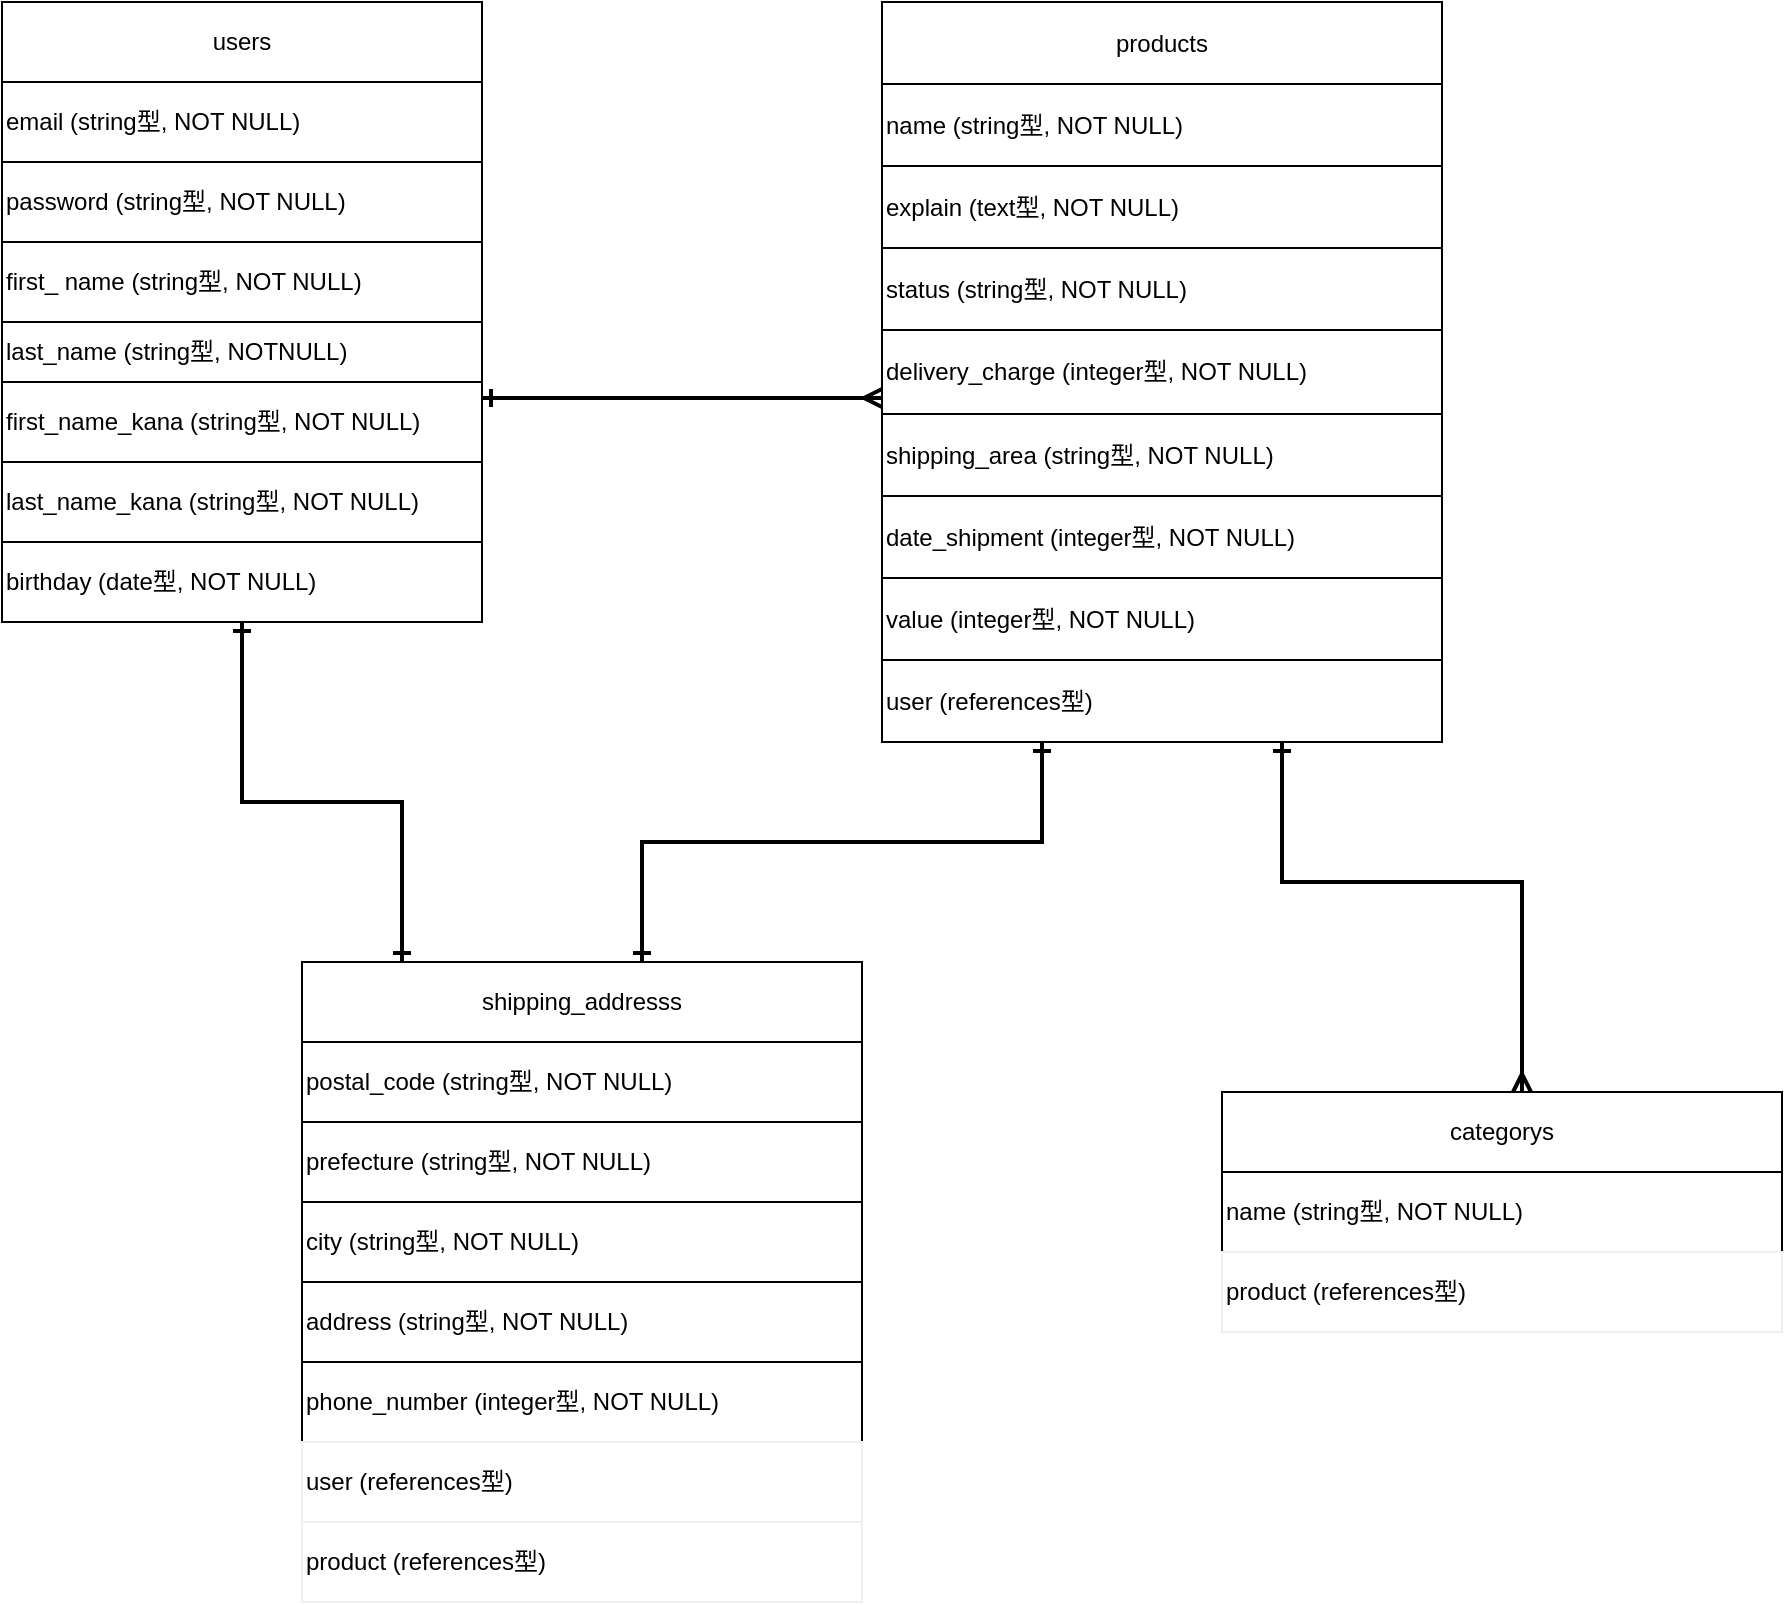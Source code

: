 <mxfile>
    <diagram id="JvZSe9SX6DZq3oTLHzbs" name="ページ1">
        <mxGraphModel dx="1823" dy="900" grid="1" gridSize="10" guides="1" tooltips="1" connect="1" arrows="1" fold="1" page="1" pageScale="1" pageWidth="827" pageHeight="1169" math="0" shadow="0">
            <root>
                <mxCell id="0"/>
                <mxCell id="1" parent="0"/>
                <mxCell id="80" value="" style="shape=table;html=1;whiteSpace=wrap;startSize=0;container=1;collapsible=0;childLayout=tableLayout;align=left;" vertex="1" parent="1">
                    <mxGeometry x="40" y="40" width="240" height="310" as="geometry"/>
                </mxCell>
                <mxCell id="81" value="" style="shape=partialRectangle;html=1;whiteSpace=wrap;collapsible=0;dropTarget=0;pointerEvents=0;fillColor=none;top=0;left=0;bottom=0;right=0;points=[[0,0.5],[1,0.5]];portConstraint=eastwest;align=left;" vertex="1" parent="80">
                    <mxGeometry width="240" height="40" as="geometry"/>
                </mxCell>
                <mxCell id="82" value="users" style="shape=partialRectangle;html=1;whiteSpace=wrap;connectable=0;overflow=hidden;fillColor=none;top=0;left=0;bottom=0;right=0;align=center;" vertex="1" parent="81">
                    <mxGeometry width="240" height="40" as="geometry"/>
                </mxCell>
                <mxCell id="83" value="" style="shape=partialRectangle;html=1;whiteSpace=wrap;collapsible=0;dropTarget=0;pointerEvents=0;fillColor=none;top=0;left=0;bottom=0;right=0;points=[[0,0.5],[1,0.5]];portConstraint=eastwest;align=left;" vertex="1" parent="80">
                    <mxGeometry y="40" width="240" height="40" as="geometry"/>
                </mxCell>
                <mxCell id="84" value="email (string型, NOT NULL)" style="shape=partialRectangle;html=1;whiteSpace=wrap;connectable=0;overflow=hidden;fillColor=none;top=0;left=0;bottom=0;right=0;align=left;" vertex="1" parent="83">
                    <mxGeometry width="240" height="40" as="geometry"/>
                </mxCell>
                <mxCell id="85" value="" style="shape=partialRectangle;html=1;whiteSpace=wrap;collapsible=0;dropTarget=0;pointerEvents=0;fillColor=none;top=0;left=0;bottom=0;right=0;points=[[0,0.5],[1,0.5]];portConstraint=eastwest;align=left;" vertex="1" parent="80">
                    <mxGeometry y="80" width="240" height="40" as="geometry"/>
                </mxCell>
                <mxCell id="86" value="password (string型, NOT NULL)" style="shape=partialRectangle;html=1;whiteSpace=wrap;connectable=0;overflow=hidden;fillColor=none;top=0;left=0;bottom=0;right=0;align=left;" vertex="1" parent="85">
                    <mxGeometry width="240" height="40" as="geometry"/>
                </mxCell>
                <mxCell id="87" value="" style="shape=partialRectangle;html=1;whiteSpace=wrap;collapsible=0;dropTarget=0;pointerEvents=0;fillColor=none;top=0;left=0;bottom=0;right=0;points=[[0,0.5],[1,0.5]];portConstraint=eastwest;align=left;" vertex="1" parent="80">
                    <mxGeometry y="120" width="240" height="40" as="geometry"/>
                </mxCell>
                <mxCell id="88" value="first_ name (string型, NOT NULL)" style="shape=partialRectangle;html=1;whiteSpace=wrap;connectable=0;overflow=hidden;fillColor=none;top=0;left=0;bottom=0;right=0;align=left;" vertex="1" parent="87">
                    <mxGeometry width="240" height="40" as="geometry"/>
                </mxCell>
                <mxCell id="89" value="" style="shape=partialRectangle;html=1;whiteSpace=wrap;collapsible=0;dropTarget=0;pointerEvents=0;fillColor=none;top=0;left=0;bottom=0;right=0;points=[[0,0.5],[1,0.5]];portConstraint=eastwest;align=left;" vertex="1" parent="80">
                    <mxGeometry y="160" width="240" height="30" as="geometry"/>
                </mxCell>
                <mxCell id="90" value="last_name (string型, NOTNULL)" style="shape=partialRectangle;html=1;whiteSpace=wrap;connectable=0;overflow=hidden;fillColor=none;top=0;left=0;bottom=0;right=0;align=left;" vertex="1" parent="89">
                    <mxGeometry width="240" height="30" as="geometry"/>
                </mxCell>
                <mxCell id="91" value="" style="shape=partialRectangle;html=1;whiteSpace=wrap;collapsible=0;dropTarget=0;pointerEvents=0;fillColor=none;top=0;left=0;bottom=0;right=0;points=[[0,0.5],[1,0.5]];portConstraint=eastwest;align=left;" vertex="1" parent="80">
                    <mxGeometry y="190" width="240" height="40" as="geometry"/>
                </mxCell>
                <mxCell id="92" value="first_name_kana (string型, NOT NULL)" style="shape=partialRectangle;html=1;whiteSpace=wrap;connectable=0;overflow=hidden;fillColor=none;top=0;left=0;bottom=0;right=0;align=left;" vertex="1" parent="91">
                    <mxGeometry width="240" height="40" as="geometry"/>
                </mxCell>
                <mxCell id="93" value="" style="shape=partialRectangle;html=1;whiteSpace=wrap;collapsible=0;dropTarget=0;pointerEvents=0;fillColor=none;top=0;left=0;bottom=0;right=0;points=[[0,0.5],[1,0.5]];portConstraint=eastwest;align=left;" vertex="1" parent="80">
                    <mxGeometry y="230" width="240" height="40" as="geometry"/>
                </mxCell>
                <mxCell id="94" value="last_name_kana (string型, NOT NULL)" style="shape=partialRectangle;html=1;whiteSpace=wrap;connectable=0;overflow=hidden;fillColor=none;top=0;left=0;bottom=0;right=0;align=left;" vertex="1" parent="93">
                    <mxGeometry width="240" height="40" as="geometry"/>
                </mxCell>
                <mxCell id="95" value="" style="shape=partialRectangle;html=1;whiteSpace=wrap;collapsible=0;dropTarget=0;pointerEvents=0;fillColor=none;top=0;left=0;bottom=0;right=0;points=[[0,0.5],[1,0.5]];portConstraint=eastwest;align=left;" vertex="1" parent="80">
                    <mxGeometry y="270" width="240" height="40" as="geometry"/>
                </mxCell>
                <mxCell id="96" value="birthday (date型, NOT NULL)" style="shape=partialRectangle;html=1;whiteSpace=wrap;connectable=0;overflow=hidden;fillColor=none;top=0;left=0;bottom=0;right=0;align=left;" vertex="1" parent="95">
                    <mxGeometry width="240" height="40" as="geometry"/>
                </mxCell>
                <mxCell id="112" value="" style="shape=table;html=1;whiteSpace=wrap;startSize=0;container=1;collapsible=0;childLayout=tableLayout;" vertex="1" parent="1">
                    <mxGeometry x="480" y="40" width="280" height="370" as="geometry"/>
                </mxCell>
                <mxCell id="113" value="" style="shape=partialRectangle;html=1;whiteSpace=wrap;collapsible=0;dropTarget=0;pointerEvents=0;fillColor=none;top=0;left=0;bottom=0;right=0;points=[[0,0.5],[1,0.5]];portConstraint=eastwest;" vertex="1" parent="112">
                    <mxGeometry width="280" height="41" as="geometry"/>
                </mxCell>
                <mxCell id="114" value="products" style="shape=partialRectangle;html=1;whiteSpace=wrap;connectable=0;overflow=hidden;fillColor=none;top=0;left=0;bottom=0;right=0;" vertex="1" parent="113">
                    <mxGeometry width="280" height="41" as="geometry"/>
                </mxCell>
                <mxCell id="115" value="" style="shape=partialRectangle;html=1;whiteSpace=wrap;collapsible=0;dropTarget=0;pointerEvents=0;fillColor=none;top=0;left=0;bottom=0;right=0;points=[[0,0.5],[1,0.5]];portConstraint=eastwest;align=left;" vertex="1" parent="112">
                    <mxGeometry y="41" width="280" height="41" as="geometry"/>
                </mxCell>
                <mxCell id="116" value="name (string型, NOT NULL)" style="shape=partialRectangle;html=1;whiteSpace=wrap;connectable=0;overflow=hidden;fillColor=none;top=0;left=0;bottom=0;right=0;align=left;" vertex="1" parent="115">
                    <mxGeometry width="280" height="41" as="geometry"/>
                </mxCell>
                <mxCell id="117" value="" style="shape=partialRectangle;html=1;whiteSpace=wrap;collapsible=0;dropTarget=0;pointerEvents=0;fillColor=none;top=0;left=0;bottom=0;right=0;points=[[0,0.5],[1,0.5]];portConstraint=eastwest;align=left;" vertex="1" parent="112">
                    <mxGeometry y="82" width="280" height="41" as="geometry"/>
                </mxCell>
                <mxCell id="118" value="explain (text型, NOT NULL)" style="shape=partialRectangle;html=1;whiteSpace=wrap;connectable=0;overflow=hidden;fillColor=none;top=0;left=0;bottom=0;right=0;align=left;" vertex="1" parent="117">
                    <mxGeometry width="280" height="41" as="geometry"/>
                </mxCell>
                <mxCell id="119" value="" style="shape=partialRectangle;html=1;whiteSpace=wrap;collapsible=0;dropTarget=0;pointerEvents=0;fillColor=none;top=0;left=0;bottom=0;right=0;points=[[0,0.5],[1,0.5]];portConstraint=eastwest;align=left;" vertex="1" parent="112">
                    <mxGeometry y="123" width="280" height="41" as="geometry"/>
                </mxCell>
                <mxCell id="120" value="status (string型, NOT NULL)" style="shape=partialRectangle;html=1;whiteSpace=wrap;connectable=0;overflow=hidden;fillColor=none;top=0;left=0;bottom=0;right=0;align=left;" vertex="1" parent="119">
                    <mxGeometry width="280" height="41" as="geometry"/>
                </mxCell>
                <mxCell id="121" value="" style="shape=partialRectangle;html=1;whiteSpace=wrap;collapsible=0;dropTarget=0;pointerEvents=0;fillColor=none;top=0;left=0;bottom=0;right=0;points=[[0,0.5],[1,0.5]];portConstraint=eastwest;align=left;" vertex="1" parent="112">
                    <mxGeometry y="164" width="280" height="42" as="geometry"/>
                </mxCell>
                <mxCell id="122" value="delivery_charge (integer型, NOT NULL)" style="shape=partialRectangle;html=1;whiteSpace=wrap;connectable=0;overflow=hidden;fillColor=none;top=0;left=0;bottom=0;right=0;align=left;" vertex="1" parent="121">
                    <mxGeometry width="280" height="42" as="geometry"/>
                </mxCell>
                <mxCell id="123" value="" style="shape=partialRectangle;html=1;whiteSpace=wrap;collapsible=0;dropTarget=0;pointerEvents=0;fillColor=none;top=0;left=0;bottom=0;right=0;points=[[0,0.5],[1,0.5]];portConstraint=eastwest;align=left;" vertex="1" parent="112">
                    <mxGeometry y="206" width="280" height="41" as="geometry"/>
                </mxCell>
                <mxCell id="124" value="shipping_area (string型, NOT NULL)" style="shape=partialRectangle;html=1;whiteSpace=wrap;connectable=0;overflow=hidden;fillColor=none;top=0;left=0;bottom=0;right=0;align=left;" vertex="1" parent="123">
                    <mxGeometry width="280" height="41" as="geometry"/>
                </mxCell>
                <mxCell id="125" value="" style="shape=partialRectangle;html=1;whiteSpace=wrap;collapsible=0;dropTarget=0;pointerEvents=0;fillColor=none;top=0;left=0;bottom=0;right=0;points=[[0,0.5],[1,0.5]];portConstraint=eastwest;align=left;" vertex="1" parent="112">
                    <mxGeometry y="247" width="280" height="41" as="geometry"/>
                </mxCell>
                <mxCell id="126" value="date_shipment (integer型, NOT NULL)" style="shape=partialRectangle;html=1;whiteSpace=wrap;connectable=0;overflow=hidden;fillColor=none;top=0;left=0;bottom=0;right=0;align=left;" vertex="1" parent="125">
                    <mxGeometry width="280" height="41" as="geometry"/>
                </mxCell>
                <mxCell id="127" value="" style="shape=partialRectangle;html=1;whiteSpace=wrap;collapsible=0;dropTarget=0;pointerEvents=0;fillColor=none;top=0;left=0;bottom=0;right=0;points=[[0,0.5],[1,0.5]];portConstraint=eastwest;align=left;" vertex="1" parent="112">
                    <mxGeometry y="288" width="280" height="41" as="geometry"/>
                </mxCell>
                <mxCell id="128" value="value (integer型, NOT NULL)" style="shape=partialRectangle;html=1;whiteSpace=wrap;connectable=0;overflow=hidden;fillColor=none;top=0;left=0;bottom=0;right=0;align=left;" vertex="1" parent="127">
                    <mxGeometry width="280" height="41" as="geometry"/>
                </mxCell>
                <mxCell id="129" value="" style="shape=partialRectangle;html=1;whiteSpace=wrap;collapsible=0;dropTarget=0;pointerEvents=0;fillColor=none;top=0;left=0;bottom=0;right=0;points=[[0,0.5],[1,0.5]];portConstraint=eastwest;align=left;" vertex="1" parent="112">
                    <mxGeometry y="329" width="280" height="41" as="geometry"/>
                </mxCell>
                <mxCell id="130" value="user (references型)" style="shape=partialRectangle;html=1;whiteSpace=wrap;connectable=0;overflow=hidden;fillColor=none;top=0;left=0;bottom=0;right=0;align=left;" vertex="1" parent="129">
                    <mxGeometry width="280" height="41" as="geometry"/>
                </mxCell>
                <mxCell id="135" value="" style="shape=table;html=1;whiteSpace=wrap;startSize=0;container=1;collapsible=0;childLayout=tableLayout;" vertex="1" parent="1">
                    <mxGeometry x="650" y="585" width="280" height="80" as="geometry"/>
                </mxCell>
                <mxCell id="136" value="" style="shape=partialRectangle;html=1;whiteSpace=wrap;collapsible=0;dropTarget=0;pointerEvents=0;fillColor=none;top=0;left=0;bottom=0;right=0;points=[[0,0.5],[1,0.5]];portConstraint=eastwest;" vertex="1" parent="135">
                    <mxGeometry width="280" height="40" as="geometry"/>
                </mxCell>
                <mxCell id="137" value="categorys" style="shape=partialRectangle;html=1;whiteSpace=wrap;connectable=0;overflow=hidden;fillColor=none;top=0;left=0;bottom=0;right=0;" vertex="1" parent="136">
                    <mxGeometry width="280" height="40" as="geometry"/>
                </mxCell>
                <mxCell id="138" value="" style="shape=partialRectangle;html=1;whiteSpace=wrap;collapsible=0;dropTarget=0;pointerEvents=0;fillColor=none;top=0;left=0;bottom=0;right=0;points=[[0,0.5],[1,0.5]];portConstraint=eastwest;" vertex="1" parent="135">
                    <mxGeometry y="40" width="280" height="40" as="geometry"/>
                </mxCell>
                <mxCell id="139" value="name (string型, NOT NULL)" style="shape=partialRectangle;html=1;whiteSpace=wrap;connectable=0;overflow=hidden;fillColor=none;top=0;left=0;bottom=0;right=0;align=left;" vertex="1" parent="138">
                    <mxGeometry width="280" height="40" as="geometry"/>
                </mxCell>
                <mxCell id="140" value="product (references型)" style="whiteSpace=wrap;html=1;strokeColor=#f0f0f0;align=left;" vertex="1" parent="1">
                    <mxGeometry x="650" y="665" width="280" height="40" as="geometry"/>
                </mxCell>
                <mxCell id="162" value="" style="shape=table;html=1;whiteSpace=wrap;startSize=0;container=1;collapsible=0;childLayout=tableLayout;" vertex="1" parent="1">
                    <mxGeometry x="190" y="520" width="280" height="240" as="geometry"/>
                </mxCell>
                <mxCell id="163" value="" style="shape=partialRectangle;html=1;whiteSpace=wrap;collapsible=0;dropTarget=0;pointerEvents=0;fillColor=none;top=0;left=0;bottom=0;right=0;points=[[0,0.5],[1,0.5]];portConstraint=eastwest;" vertex="1" parent="162">
                    <mxGeometry width="280" height="40" as="geometry"/>
                </mxCell>
                <mxCell id="164" value="shipping_addresss" style="shape=partialRectangle;html=1;whiteSpace=wrap;connectable=0;overflow=hidden;fillColor=none;top=0;left=0;bottom=0;right=0;" vertex="1" parent="163">
                    <mxGeometry width="280" height="40" as="geometry"/>
                </mxCell>
                <mxCell id="165" value="" style="shape=partialRectangle;html=1;whiteSpace=wrap;collapsible=0;dropTarget=0;pointerEvents=0;fillColor=none;top=0;left=0;bottom=0;right=0;points=[[0,0.5],[1,0.5]];portConstraint=eastwest;align=left;" vertex="1" parent="162">
                    <mxGeometry y="40" width="280" height="40" as="geometry"/>
                </mxCell>
                <mxCell id="166" value="postal_code (string型, NOT NULL)" style="shape=partialRectangle;html=1;whiteSpace=wrap;connectable=0;overflow=hidden;fillColor=none;top=0;left=0;bottom=0;right=0;align=left;" vertex="1" parent="165">
                    <mxGeometry width="280" height="40" as="geometry"/>
                </mxCell>
                <mxCell id="167" value="" style="shape=partialRectangle;html=1;whiteSpace=wrap;collapsible=0;dropTarget=0;pointerEvents=0;fillColor=none;top=0;left=0;bottom=0;right=0;points=[[0,0.5],[1,0.5]];portConstraint=eastwest;align=left;" vertex="1" parent="162">
                    <mxGeometry y="80" width="280" height="40" as="geometry"/>
                </mxCell>
                <mxCell id="168" value="prefecture (string型, NOT NULL)" style="shape=partialRectangle;html=1;whiteSpace=wrap;connectable=0;overflow=hidden;fillColor=none;top=0;left=0;bottom=0;right=0;align=left;" vertex="1" parent="167">
                    <mxGeometry width="280" height="40" as="geometry"/>
                </mxCell>
                <mxCell id="169" value="" style="shape=partialRectangle;html=1;whiteSpace=wrap;collapsible=0;dropTarget=0;pointerEvents=0;fillColor=none;top=0;left=0;bottom=0;right=0;points=[[0,0.5],[1,0.5]];portConstraint=eastwest;align=left;" vertex="1" parent="162">
                    <mxGeometry y="120" width="280" height="40" as="geometry"/>
                </mxCell>
                <mxCell id="170" value="city (string型, NOT NULL)" style="shape=partialRectangle;html=1;whiteSpace=wrap;connectable=0;overflow=hidden;fillColor=none;top=0;left=0;bottom=0;right=0;align=left;" vertex="1" parent="169">
                    <mxGeometry width="280" height="40" as="geometry"/>
                </mxCell>
                <mxCell id="171" value="" style="shape=partialRectangle;html=1;whiteSpace=wrap;collapsible=0;dropTarget=0;pointerEvents=0;fillColor=none;top=0;left=0;bottom=0;right=0;points=[[0,0.5],[1,0.5]];portConstraint=eastwest;align=left;" vertex="1" parent="162">
                    <mxGeometry y="160" width="280" height="40" as="geometry"/>
                </mxCell>
                <mxCell id="172" value="address (string型, NOT NULL)" style="shape=partialRectangle;html=1;whiteSpace=wrap;connectable=0;overflow=hidden;fillColor=none;top=0;left=0;bottom=0;right=0;align=left;" vertex="1" parent="171">
                    <mxGeometry width="280" height="40" as="geometry"/>
                </mxCell>
                <mxCell id="173" value="" style="shape=partialRectangle;html=1;whiteSpace=wrap;collapsible=0;dropTarget=0;pointerEvents=0;fillColor=none;top=0;left=0;bottom=0;right=0;points=[[0,0.5],[1,0.5]];portConstraint=eastwest;align=left;" vertex="1" parent="162">
                    <mxGeometry y="200" width="280" height="40" as="geometry"/>
                </mxCell>
                <mxCell id="174" value="phone_number (integer型, NOT NULL)" style="shape=partialRectangle;html=1;whiteSpace=wrap;connectable=0;overflow=hidden;fillColor=none;top=0;left=0;bottom=0;right=0;align=left;" vertex="1" parent="173">
                    <mxGeometry width="280" height="40" as="geometry"/>
                </mxCell>
                <mxCell id="192" value="" style="edgeStyle=entityRelationEdgeStyle;fontSize=41;html=1;endArrow=ERmany;strokeWidth=2;endFill=0;startArrow=ERone;startFill=0;rounded=0;" edge="1" parent="1">
                    <mxGeometry width="100" height="100" relative="1" as="geometry">
                        <mxPoint x="280" y="238" as="sourcePoint"/>
                        <mxPoint x="480" y="238" as="targetPoint"/>
                    </mxGeometry>
                </mxCell>
                <mxCell id="213" value="" style="endArrow=ERmany;html=1;rounded=0;strokeWidth=2;fontSize=41;endFill=0;startArrow=ERone;startFill=0;" edge="1" parent="1">
                    <mxGeometry relative="1" as="geometry">
                        <mxPoint x="680" y="410" as="sourcePoint"/>
                        <mxPoint x="800" y="585" as="targetPoint"/>
                        <Array as="points">
                            <mxPoint x="680" y="450"/>
                            <mxPoint x="680" y="480"/>
                            <mxPoint x="800" y="480"/>
                        </Array>
                    </mxGeometry>
                </mxCell>
                <mxCell id="217" value="" style="endArrow=ERone;html=1;rounded=0;strokeWidth=2;fontSize=41;startArrow=ERone;startFill=0;endFill=0;" edge="1" parent="1">
                    <mxGeometry relative="1" as="geometry">
                        <mxPoint x="160" y="350" as="sourcePoint"/>
                        <mxPoint x="240" y="520" as="targetPoint"/>
                        <Array as="points">
                            <mxPoint x="160" y="440"/>
                            <mxPoint x="240" y="440"/>
                        </Array>
                    </mxGeometry>
                </mxCell>
                <mxCell id="218" value="" style="endArrow=ERone;html=1;rounded=0;strokeWidth=2;fontSize=41;startArrow=ERone;startFill=0;endFill=0;" edge="1" parent="1">
                    <mxGeometry relative="1" as="geometry">
                        <mxPoint x="560" y="410" as="sourcePoint"/>
                        <mxPoint x="360" y="520" as="targetPoint"/>
                        <Array as="points">
                            <mxPoint x="560" y="460"/>
                            <mxPoint x="360" y="460"/>
                        </Array>
                    </mxGeometry>
                </mxCell>
                <mxCell id="220" value="user (references型)" style="whiteSpace=wrap;html=1;strokeColor=#f0f0f0;fontSize=12;align=left;" vertex="1" parent="1">
                    <mxGeometry x="190" y="760" width="280" height="40" as="geometry"/>
                </mxCell>
                <mxCell id="221" value="product (references型)" style="whiteSpace=wrap;html=1;strokeColor=#f0f0f0;fontSize=12;align=left;" vertex="1" parent="1">
                    <mxGeometry x="190" y="800" width="280" height="40" as="geometry"/>
                </mxCell>
            </root>
        </mxGraphModel>
    </diagram>
</mxfile>